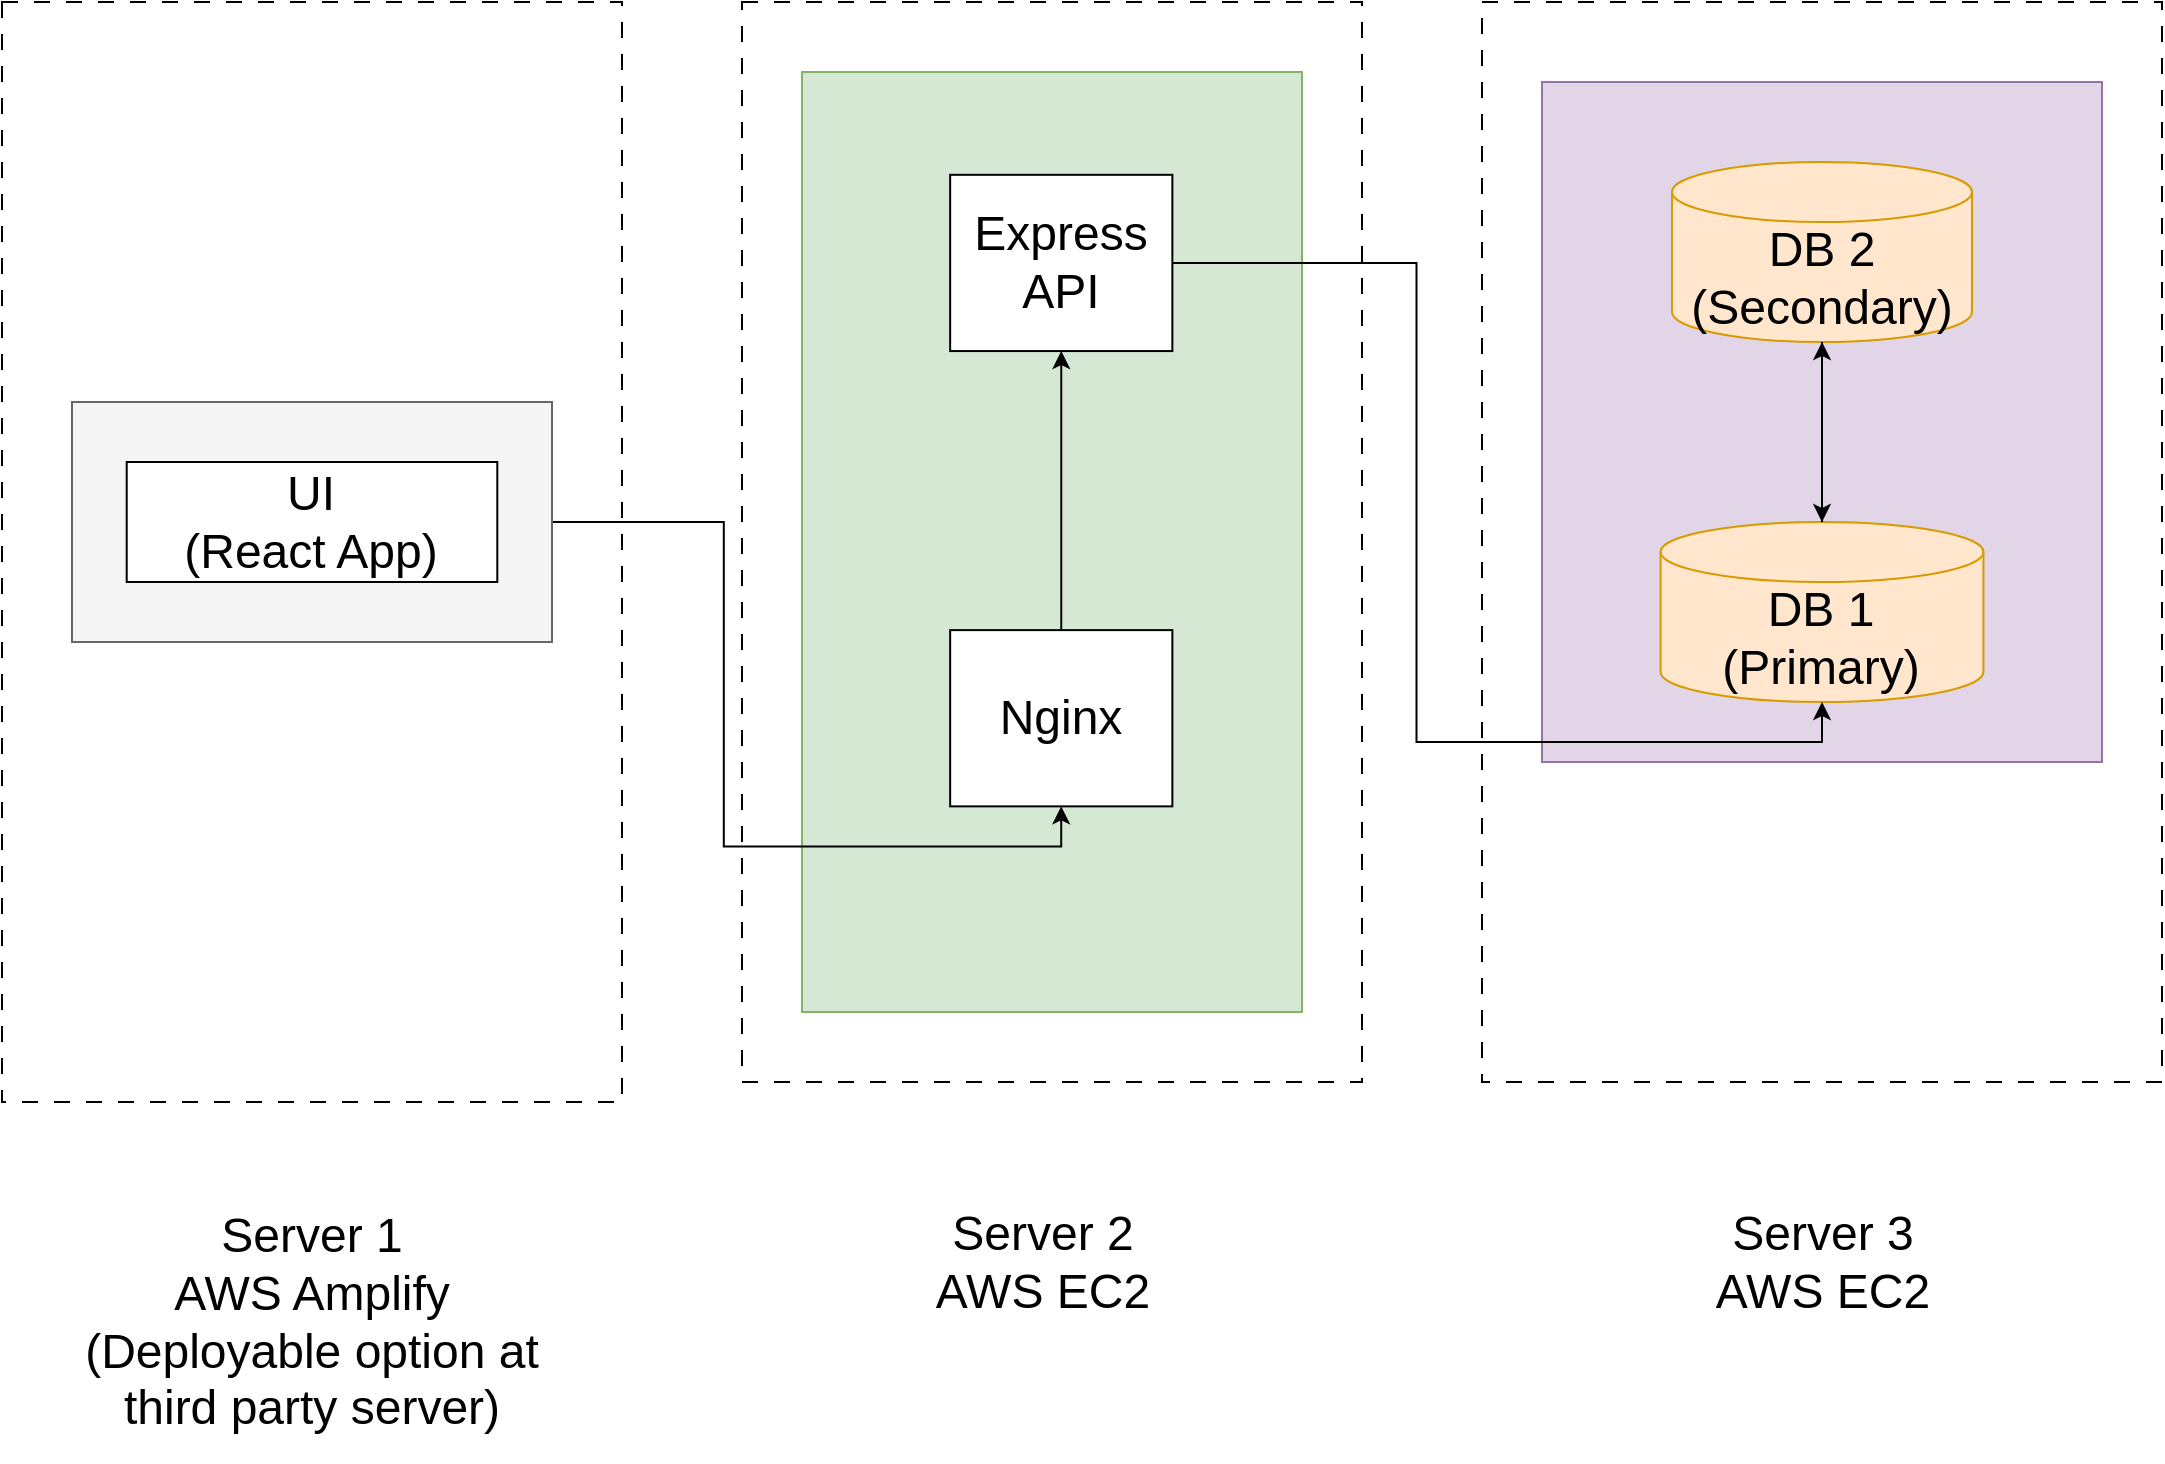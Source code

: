 <mxfile version="22.0.8" type="google">
  <diagram name="Page-1" id="KujZbz5WHP47lfC5e_Mp">
    <mxGraphModel grid="1" page="1" gridSize="10" guides="1" tooltips="1" connect="1" arrows="1" fold="1" pageScale="1" pageWidth="827" pageHeight="1169" math="0" shadow="0">
      <root>
        <mxCell id="0" />
        <mxCell id="1" parent="0" />
        <mxCell id="NN4GVcqzYjT9skBlVFuu-5" value="" style="rounded=0;whiteSpace=wrap;html=1;dashed=1;dashPattern=8 8;" vertex="1" parent="1">
          <mxGeometry x="110" y="420" width="310" height="550" as="geometry" />
        </mxCell>
        <mxCell id="NN4GVcqzYjT9skBlVFuu-8" value="" style="rounded=0;whiteSpace=wrap;html=1;dashed=1;dashPattern=8 8;" vertex="1" parent="1">
          <mxGeometry x="850" y="420" width="340" height="540" as="geometry" />
        </mxCell>
        <mxCell id="DO3vEx3iHMXvv0fm6TVs-14" value="" style="group" vertex="1" connectable="0" parent="1">
          <mxGeometry x="480" y="460" width="300" height="520" as="geometry" />
        </mxCell>
        <mxCell id="NN4GVcqzYjT9skBlVFuu-6" value="" style="rounded=0;whiteSpace=wrap;html=1;dashed=1;dashPattern=8 8;" vertex="1" parent="DO3vEx3iHMXvv0fm6TVs-14">
          <mxGeometry y="-40" width="310" height="540" as="geometry" />
        </mxCell>
        <mxCell id="DO3vEx3iHMXvv0fm6TVs-13" value="" style="rounded=0;whiteSpace=wrap;html=1;fillColor=#d5e8d4;strokeColor=#82b366;" vertex="1" parent="DO3vEx3iHMXvv0fm6TVs-14">
          <mxGeometry x="30" y="-5" width="250" height="470" as="geometry" />
        </mxCell>
        <mxCell id="DO3vEx3iHMXvv0fm6TVs-7" value="&lt;font style=&quot;font-size: 24px;&quot;&gt;Nginx&lt;/font&gt;" style="rounded=0;whiteSpace=wrap;html=1;" vertex="1" parent="DO3vEx3iHMXvv0fm6TVs-14">
          <mxGeometry x="104.074" y="274.062" width="111.111" height="88.125" as="geometry" />
        </mxCell>
        <mxCell id="DO3vEx3iHMXvv0fm6TVs-8" value="&lt;font style=&quot;font-size: 24px;&quot;&gt;Express API&lt;/font&gt;" style="whiteSpace=wrap;html=1;rounded=0;" vertex="1" parent="DO3vEx3iHMXvv0fm6TVs-14">
          <mxGeometry x="104.074" y="46.406" width="111.111" height="88.125" as="geometry" />
        </mxCell>
        <mxCell id="DO3vEx3iHMXvv0fm6TVs-9" value="" style="edgeStyle=orthogonalEdgeStyle;rounded=0;orthogonalLoop=1;jettySize=auto;html=1;" edge="1" parent="DO3vEx3iHMXvv0fm6TVs-14" source="DO3vEx3iHMXvv0fm6TVs-7" target="DO3vEx3iHMXvv0fm6TVs-8">
          <mxGeometry relative="1" as="geometry" />
        </mxCell>
        <mxCell id="DO3vEx3iHMXvv0fm6TVs-12" style="edgeStyle=orthogonalEdgeStyle;rounded=0;orthogonalLoop=1;jettySize=auto;html=1;entryX=0.5;entryY=1;entryDx=0;entryDy=0;" edge="1" parent="1" source="DO3vEx3iHMXvv0fm6TVs-11" target="DO3vEx3iHMXvv0fm6TVs-7">
          <mxGeometry relative="1" as="geometry" />
        </mxCell>
        <mxCell id="DO3vEx3iHMXvv0fm6TVs-15" value="" style="rounded=0;whiteSpace=wrap;html=1;fillColor=#e1d5e7;strokeColor=#9673a6;" vertex="1" parent="1">
          <mxGeometry x="880" y="460" width="280" height="340" as="geometry" />
        </mxCell>
        <mxCell id="DO3vEx3iHMXvv0fm6TVs-2" value="&lt;font style=&quot;font-size: 24px;&quot;&gt;DB 2 (Secondary)&lt;/font&gt;" style="shape=cylinder3;whiteSpace=wrap;html=1;boundedLbl=1;backgroundOutline=1;size=15;fillColor=#ffe6cc;strokeColor=#d79b00;" vertex="1" parent="1">
          <mxGeometry x="945" y="500" width="150" height="90" as="geometry" />
        </mxCell>
        <mxCell id="DO3vEx3iHMXvv0fm6TVs-3" value="&lt;font style=&quot;font-size: 24px;&quot;&gt;DB 1 &lt;br&gt;(Primary)&lt;/font&gt;" style="shape=cylinder3;whiteSpace=wrap;html=1;boundedLbl=1;backgroundOutline=1;size=15;fillColor=#ffe6cc;strokeColor=#d79b00;" vertex="1" parent="1">
          <mxGeometry x="939.29" y="680" width="161.43" height="90" as="geometry" />
        </mxCell>
        <mxCell id="DO3vEx3iHMXvv0fm6TVs-4" value="" style="edgeStyle=orthogonalEdgeStyle;rounded=0;orthogonalLoop=1;jettySize=auto;html=1;" edge="1" parent="1" source="DO3vEx3iHMXvv0fm6TVs-2" target="DO3vEx3iHMXvv0fm6TVs-3">
          <mxGeometry relative="1" as="geometry" />
        </mxCell>
        <mxCell id="DO3vEx3iHMXvv0fm6TVs-5" value="" style="edgeStyle=orthogonalEdgeStyle;rounded=0;orthogonalLoop=1;jettySize=auto;html=1;" edge="1" parent="1" source="DO3vEx3iHMXvv0fm6TVs-3" target="DO3vEx3iHMXvv0fm6TVs-2">
          <mxGeometry relative="1" as="geometry" />
        </mxCell>
        <mxCell id="NN4GVcqzYjT9skBlVFuu-3" value="" style="group" connectable="0" vertex="1" parent="1">
          <mxGeometry x="145" y="620" width="240" height="120" as="geometry" />
        </mxCell>
        <mxCell id="NN4GVcqzYjT9skBlVFuu-25" value="" style="group" connectable="0" vertex="1" parent="NN4GVcqzYjT9skBlVFuu-3">
          <mxGeometry width="240" height="120" as="geometry" />
        </mxCell>
        <mxCell id="NN4GVcqzYjT9skBlVFuu-26" value="" style="group" connectable="0" vertex="1" parent="NN4GVcqzYjT9skBlVFuu-25">
          <mxGeometry width="240" height="120" as="geometry" />
        </mxCell>
        <mxCell id="DO3vEx3iHMXvv0fm6TVs-16" value="" style="rounded=0;whiteSpace=wrap;html=1;fillColor=#f5f5f5;fontColor=#333333;strokeColor=#666666;" vertex="1" parent="NN4GVcqzYjT9skBlVFuu-26">
          <mxGeometry width="240" height="120" as="geometry" />
        </mxCell>
        <mxCell id="DO3vEx3iHMXvv0fm6TVs-11" value="&lt;font style=&quot;font-size: 24px;&quot;&gt;UI &lt;br&gt;(React App)&lt;/font&gt;" style="rounded=0;whiteSpace=wrap;html=1;" vertex="1" parent="NN4GVcqzYjT9skBlVFuu-26">
          <mxGeometry x="27.353" y="30" width="185.294" height="60" as="geometry" />
        </mxCell>
        <mxCell id="NN4GVcqzYjT9skBlVFuu-10" style="edgeStyle=orthogonalEdgeStyle;rounded=0;orthogonalLoop=1;jettySize=auto;html=1;entryX=0.5;entryY=1;entryDx=0;entryDy=0;entryPerimeter=0;" edge="1" parent="1" source="DO3vEx3iHMXvv0fm6TVs-8" target="DO3vEx3iHMXvv0fm6TVs-3">
          <mxGeometry relative="1" as="geometry" />
        </mxCell>
        <mxCell id="NN4GVcqzYjT9skBlVFuu-12" value="&lt;span style=&quot;font-size: 24px;&quot;&gt;Server 1&lt;br&gt;AWS Amplify&lt;br&gt;(Deployable option at third party server)&lt;br&gt;&lt;/span&gt;" style="text;html=1;strokeColor=none;fillColor=none;align=center;verticalAlign=middle;whiteSpace=wrap;rounded=0;" vertex="1" parent="1">
          <mxGeometry x="140" y="1010" width="250" height="140" as="geometry" />
        </mxCell>
        <mxCell id="NN4GVcqzYjT9skBlVFuu-13" value="&lt;span style=&quot;font-size: 24px;&quot;&gt;Server 2&lt;br&gt;AWS EC2&lt;br&gt;&lt;/span&gt;" style="text;html=1;strokeColor=none;fillColor=none;align=center;verticalAlign=middle;whiteSpace=wrap;rounded=0;" vertex="1" parent="1">
          <mxGeometry x="512.5" y="1015" width="235" height="70" as="geometry" />
        </mxCell>
        <mxCell id="NN4GVcqzYjT9skBlVFuu-16" value="&lt;span style=&quot;font-size: 24px;&quot;&gt;Server 3&lt;br&gt;AWS EC2&lt;br&gt;&lt;/span&gt;" style="text;html=1;strokeColor=none;fillColor=none;align=center;verticalAlign=middle;whiteSpace=wrap;rounded=0;" vertex="1" parent="1">
          <mxGeometry x="902.5" y="1015" width="235" height="70" as="geometry" />
        </mxCell>
      </root>
    </mxGraphModel>
  </diagram>
</mxfile>
